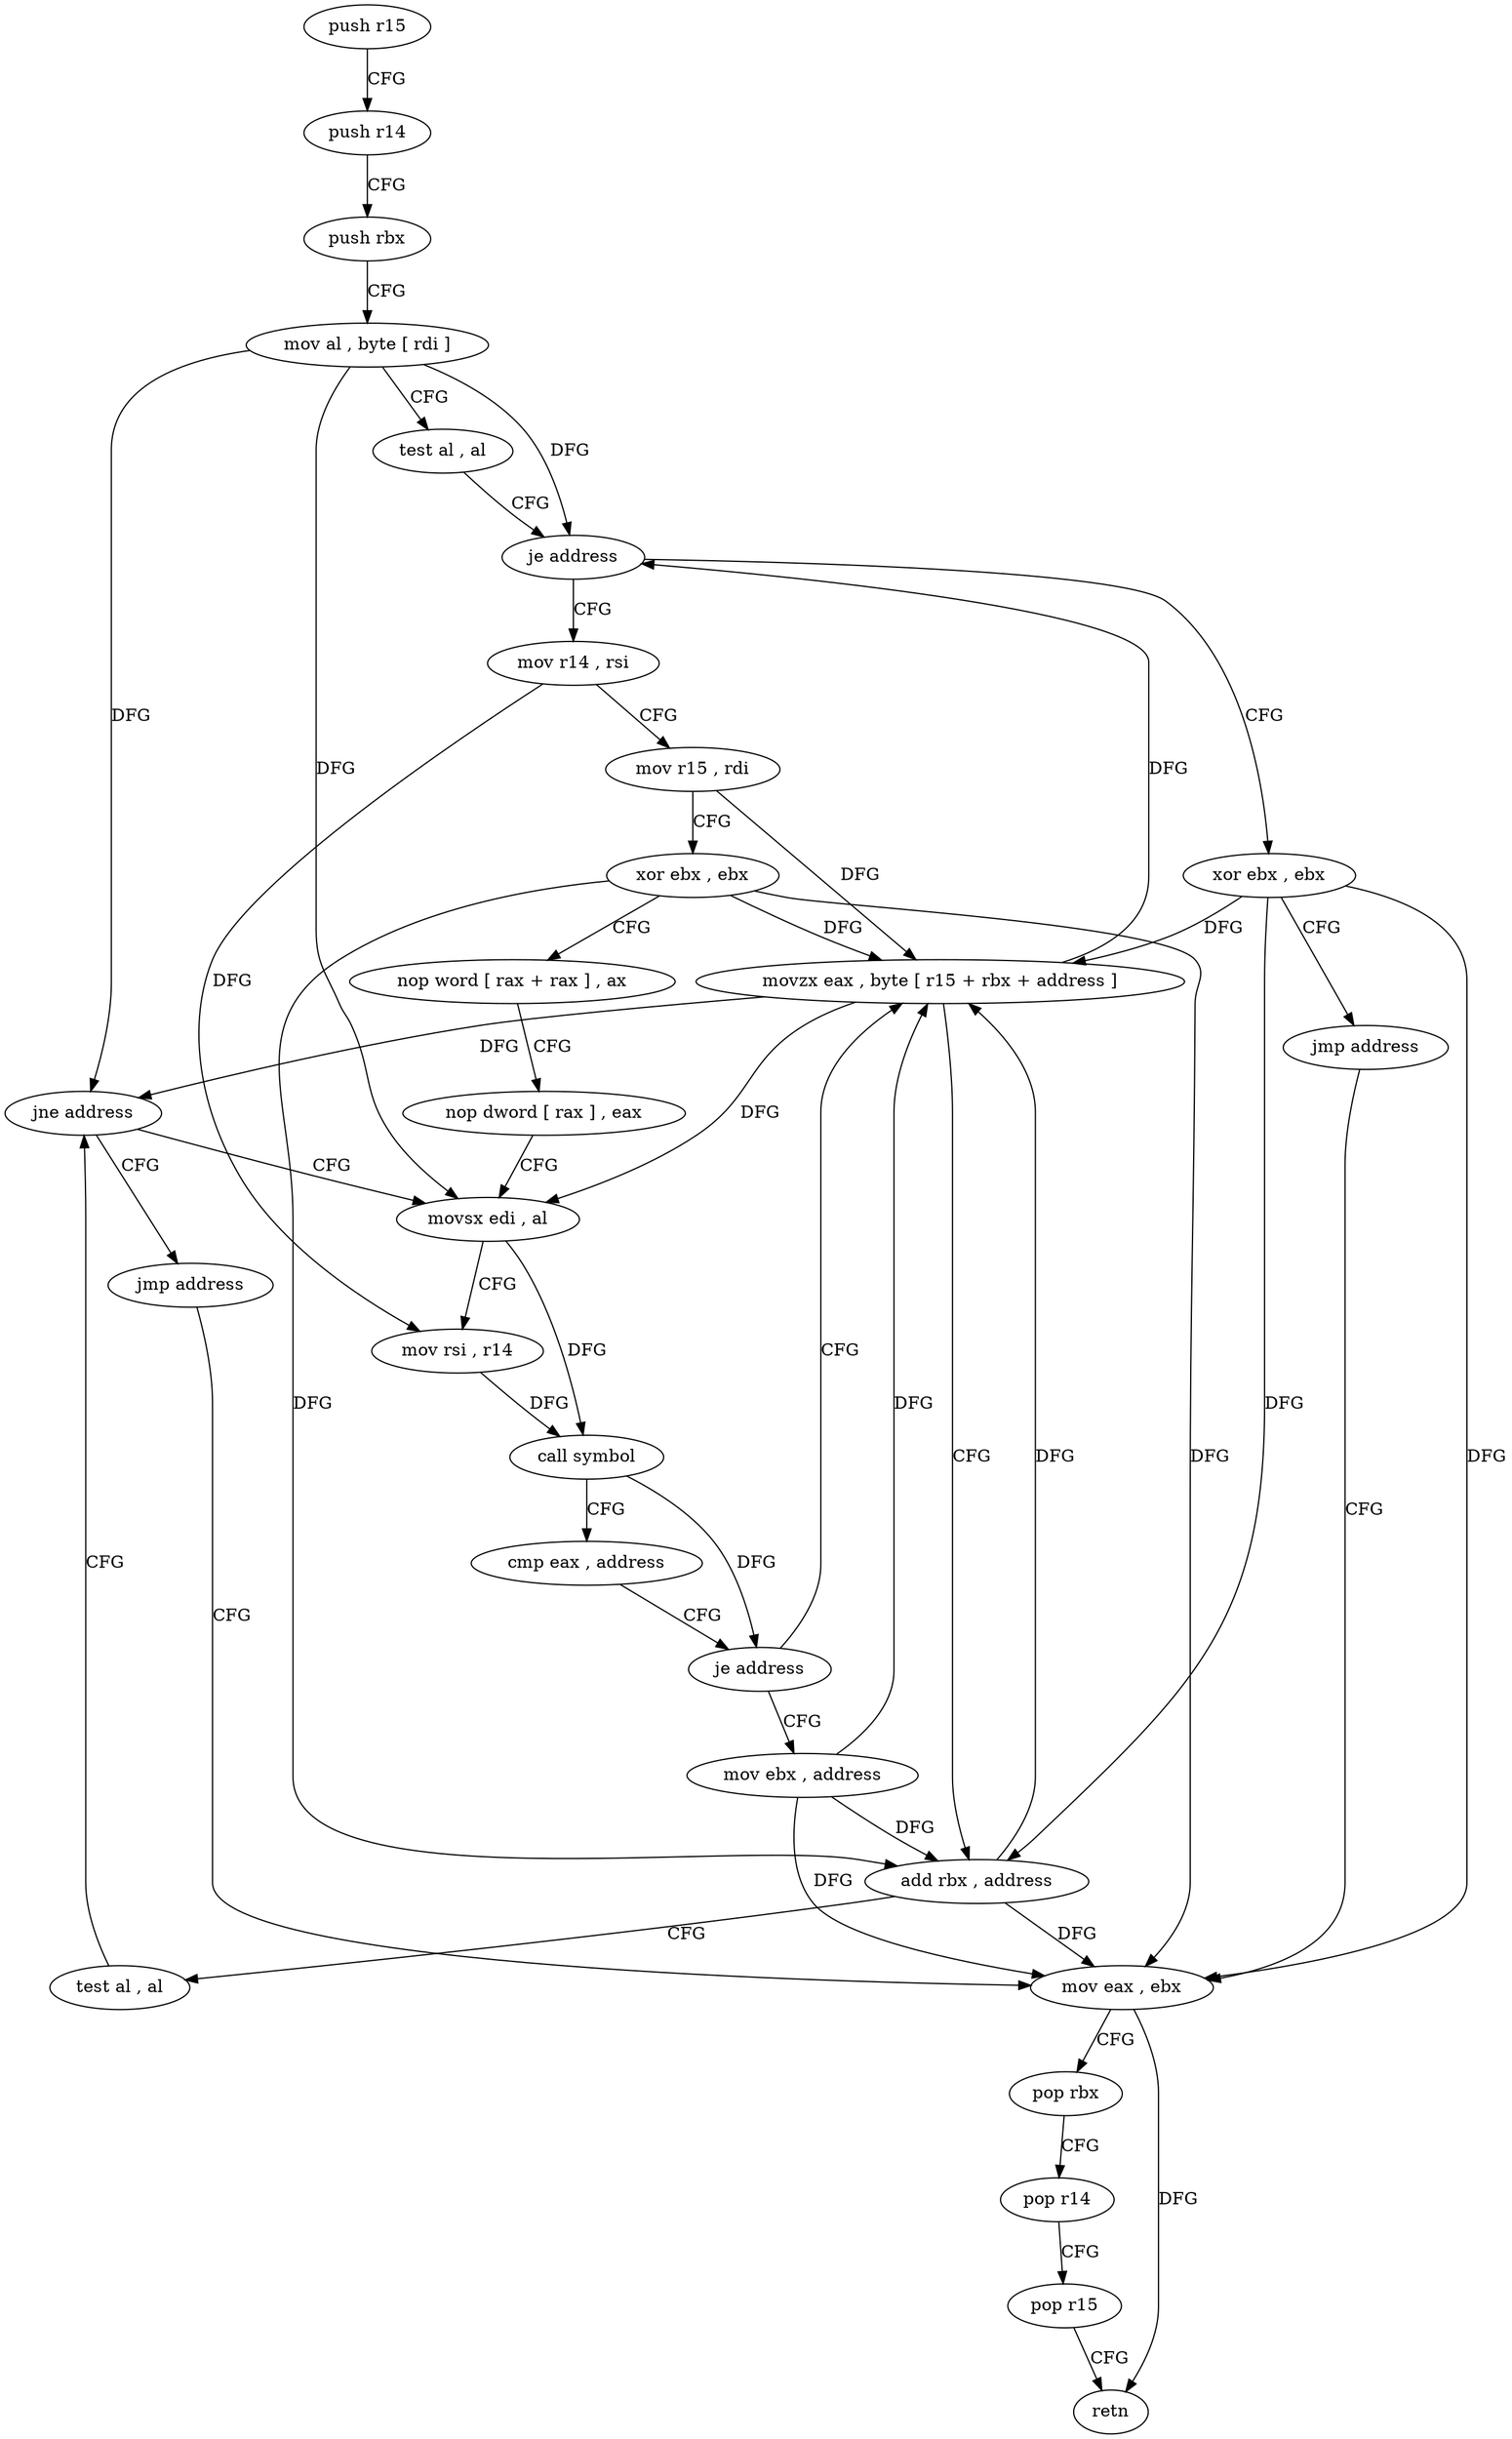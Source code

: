 digraph "func" {
"144800" [label = "push r15" ]
"144802" [label = "push r14" ]
"144804" [label = "push rbx" ]
"144805" [label = "mov al , byte [ rdi ]" ]
"144807" [label = "test al , al" ]
"144809" [label = "je address" ]
"144864" [label = "xor ebx , ebx" ]
"144811" [label = "mov r14 , rsi" ]
"144866" [label = "jmp address" ]
"144873" [label = "mov eax , ebx" ]
"144814" [label = "mov r15 , rdi" ]
"144817" [label = "xor ebx , ebx" ]
"144819" [label = "nop word [ rax + rax ] , ax" ]
"144829" [label = "nop dword [ rax ] , eax" ]
"144832" [label = "movsx edi , al" ]
"144875" [label = "pop rbx" ]
"144876" [label = "pop r14" ]
"144878" [label = "pop r15" ]
"144880" [label = "retn" ]
"144868" [label = "mov ebx , address" ]
"144848" [label = "movzx eax , byte [ r15 + rbx + address ]" ]
"144854" [label = "add rbx , address" ]
"144858" [label = "test al , al" ]
"144860" [label = "jne address" ]
"144862" [label = "jmp address" ]
"144835" [label = "mov rsi , r14" ]
"144838" [label = "call symbol" ]
"144843" [label = "cmp eax , address" ]
"144846" [label = "je address" ]
"144800" -> "144802" [ label = "CFG" ]
"144802" -> "144804" [ label = "CFG" ]
"144804" -> "144805" [ label = "CFG" ]
"144805" -> "144807" [ label = "CFG" ]
"144805" -> "144809" [ label = "DFG" ]
"144805" -> "144832" [ label = "DFG" ]
"144805" -> "144860" [ label = "DFG" ]
"144807" -> "144809" [ label = "CFG" ]
"144809" -> "144864" [ label = "CFG" ]
"144809" -> "144811" [ label = "CFG" ]
"144864" -> "144866" [ label = "CFG" ]
"144864" -> "144873" [ label = "DFG" ]
"144864" -> "144848" [ label = "DFG" ]
"144864" -> "144854" [ label = "DFG" ]
"144811" -> "144814" [ label = "CFG" ]
"144811" -> "144835" [ label = "DFG" ]
"144866" -> "144873" [ label = "CFG" ]
"144873" -> "144875" [ label = "CFG" ]
"144873" -> "144880" [ label = "DFG" ]
"144814" -> "144817" [ label = "CFG" ]
"144814" -> "144848" [ label = "DFG" ]
"144817" -> "144819" [ label = "CFG" ]
"144817" -> "144873" [ label = "DFG" ]
"144817" -> "144848" [ label = "DFG" ]
"144817" -> "144854" [ label = "DFG" ]
"144819" -> "144829" [ label = "CFG" ]
"144829" -> "144832" [ label = "CFG" ]
"144832" -> "144835" [ label = "CFG" ]
"144832" -> "144838" [ label = "DFG" ]
"144875" -> "144876" [ label = "CFG" ]
"144876" -> "144878" [ label = "CFG" ]
"144878" -> "144880" [ label = "CFG" ]
"144868" -> "144873" [ label = "DFG" ]
"144868" -> "144848" [ label = "DFG" ]
"144868" -> "144854" [ label = "DFG" ]
"144848" -> "144854" [ label = "CFG" ]
"144848" -> "144809" [ label = "DFG" ]
"144848" -> "144832" [ label = "DFG" ]
"144848" -> "144860" [ label = "DFG" ]
"144854" -> "144858" [ label = "CFG" ]
"144854" -> "144873" [ label = "DFG" ]
"144854" -> "144848" [ label = "DFG" ]
"144858" -> "144860" [ label = "CFG" ]
"144860" -> "144832" [ label = "CFG" ]
"144860" -> "144862" [ label = "CFG" ]
"144862" -> "144873" [ label = "CFG" ]
"144835" -> "144838" [ label = "DFG" ]
"144838" -> "144843" [ label = "CFG" ]
"144838" -> "144846" [ label = "DFG" ]
"144843" -> "144846" [ label = "CFG" ]
"144846" -> "144868" [ label = "CFG" ]
"144846" -> "144848" [ label = "CFG" ]
}
